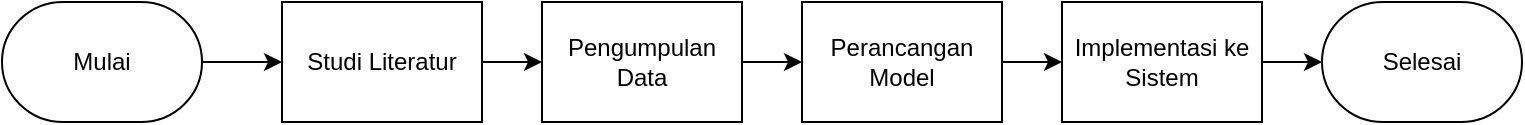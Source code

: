 <mxfile version="24.4.13" type="github">
  <diagram name="Page-1" id="nHCN08_IxAETz8GWsIQa">
    <mxGraphModel dx="1050" dy="565" grid="1" gridSize="10" guides="1" tooltips="1" connect="1" arrows="1" fold="1" page="1" pageScale="1" pageWidth="850" pageHeight="1100" math="0" shadow="0">
      <root>
        <mxCell id="0" />
        <mxCell id="1" parent="0" />
        <mxCell id="cGolmNBUZgRThdtmEXyv-7" value="" style="edgeStyle=orthogonalEdgeStyle;rounded=0;orthogonalLoop=1;jettySize=auto;html=1;" edge="1" parent="1" source="cGolmNBUZgRThdtmEXyv-1" target="cGolmNBUZgRThdtmEXyv-3">
          <mxGeometry relative="1" as="geometry" />
        </mxCell>
        <mxCell id="cGolmNBUZgRThdtmEXyv-1" value="Mulai" style="html=1;shape=mxgraph.flowchart.terminator;whiteSpace=wrap;" vertex="1" parent="1">
          <mxGeometry x="10" y="180" width="100" height="60" as="geometry" />
        </mxCell>
        <mxCell id="cGolmNBUZgRThdtmEXyv-9" value="" style="edgeStyle=orthogonalEdgeStyle;rounded=0;orthogonalLoop=1;jettySize=auto;html=1;" edge="1" parent="1" source="cGolmNBUZgRThdtmEXyv-2" target="cGolmNBUZgRThdtmEXyv-4">
          <mxGeometry relative="1" as="geometry" />
        </mxCell>
        <mxCell id="cGolmNBUZgRThdtmEXyv-2" value="Pengumpulan Data" style="rounded=0;whiteSpace=wrap;html=1;" vertex="1" parent="1">
          <mxGeometry x="280" y="180" width="100" height="60" as="geometry" />
        </mxCell>
        <mxCell id="cGolmNBUZgRThdtmEXyv-8" value="" style="edgeStyle=orthogonalEdgeStyle;rounded=0;orthogonalLoop=1;jettySize=auto;html=1;" edge="1" parent="1" source="cGolmNBUZgRThdtmEXyv-3" target="cGolmNBUZgRThdtmEXyv-2">
          <mxGeometry relative="1" as="geometry" />
        </mxCell>
        <mxCell id="cGolmNBUZgRThdtmEXyv-3" value="Studi Literatur" style="rounded=0;whiteSpace=wrap;html=1;" vertex="1" parent="1">
          <mxGeometry x="150" y="180" width="100" height="60" as="geometry" />
        </mxCell>
        <mxCell id="cGolmNBUZgRThdtmEXyv-10" value="" style="edgeStyle=orthogonalEdgeStyle;rounded=0;orthogonalLoop=1;jettySize=auto;html=1;" edge="1" parent="1" source="cGolmNBUZgRThdtmEXyv-4" target="cGolmNBUZgRThdtmEXyv-5">
          <mxGeometry relative="1" as="geometry" />
        </mxCell>
        <mxCell id="cGolmNBUZgRThdtmEXyv-4" value="Perancangan Model" style="rounded=0;whiteSpace=wrap;html=1;" vertex="1" parent="1">
          <mxGeometry x="410" y="180" width="100" height="60" as="geometry" />
        </mxCell>
        <mxCell id="cGolmNBUZgRThdtmEXyv-11" value="" style="edgeStyle=orthogonalEdgeStyle;rounded=0;orthogonalLoop=1;jettySize=auto;html=1;" edge="1" parent="1" source="cGolmNBUZgRThdtmEXyv-5" target="cGolmNBUZgRThdtmEXyv-6">
          <mxGeometry relative="1" as="geometry" />
        </mxCell>
        <mxCell id="cGolmNBUZgRThdtmEXyv-5" value="Implementasi ke Sistem" style="rounded=0;whiteSpace=wrap;html=1;" vertex="1" parent="1">
          <mxGeometry x="540" y="180" width="100" height="60" as="geometry" />
        </mxCell>
        <mxCell id="cGolmNBUZgRThdtmEXyv-6" value="Selesai" style="html=1;shape=mxgraph.flowchart.terminator;whiteSpace=wrap;" vertex="1" parent="1">
          <mxGeometry x="670" y="180" width="100" height="60" as="geometry" />
        </mxCell>
      </root>
    </mxGraphModel>
  </diagram>
</mxfile>
